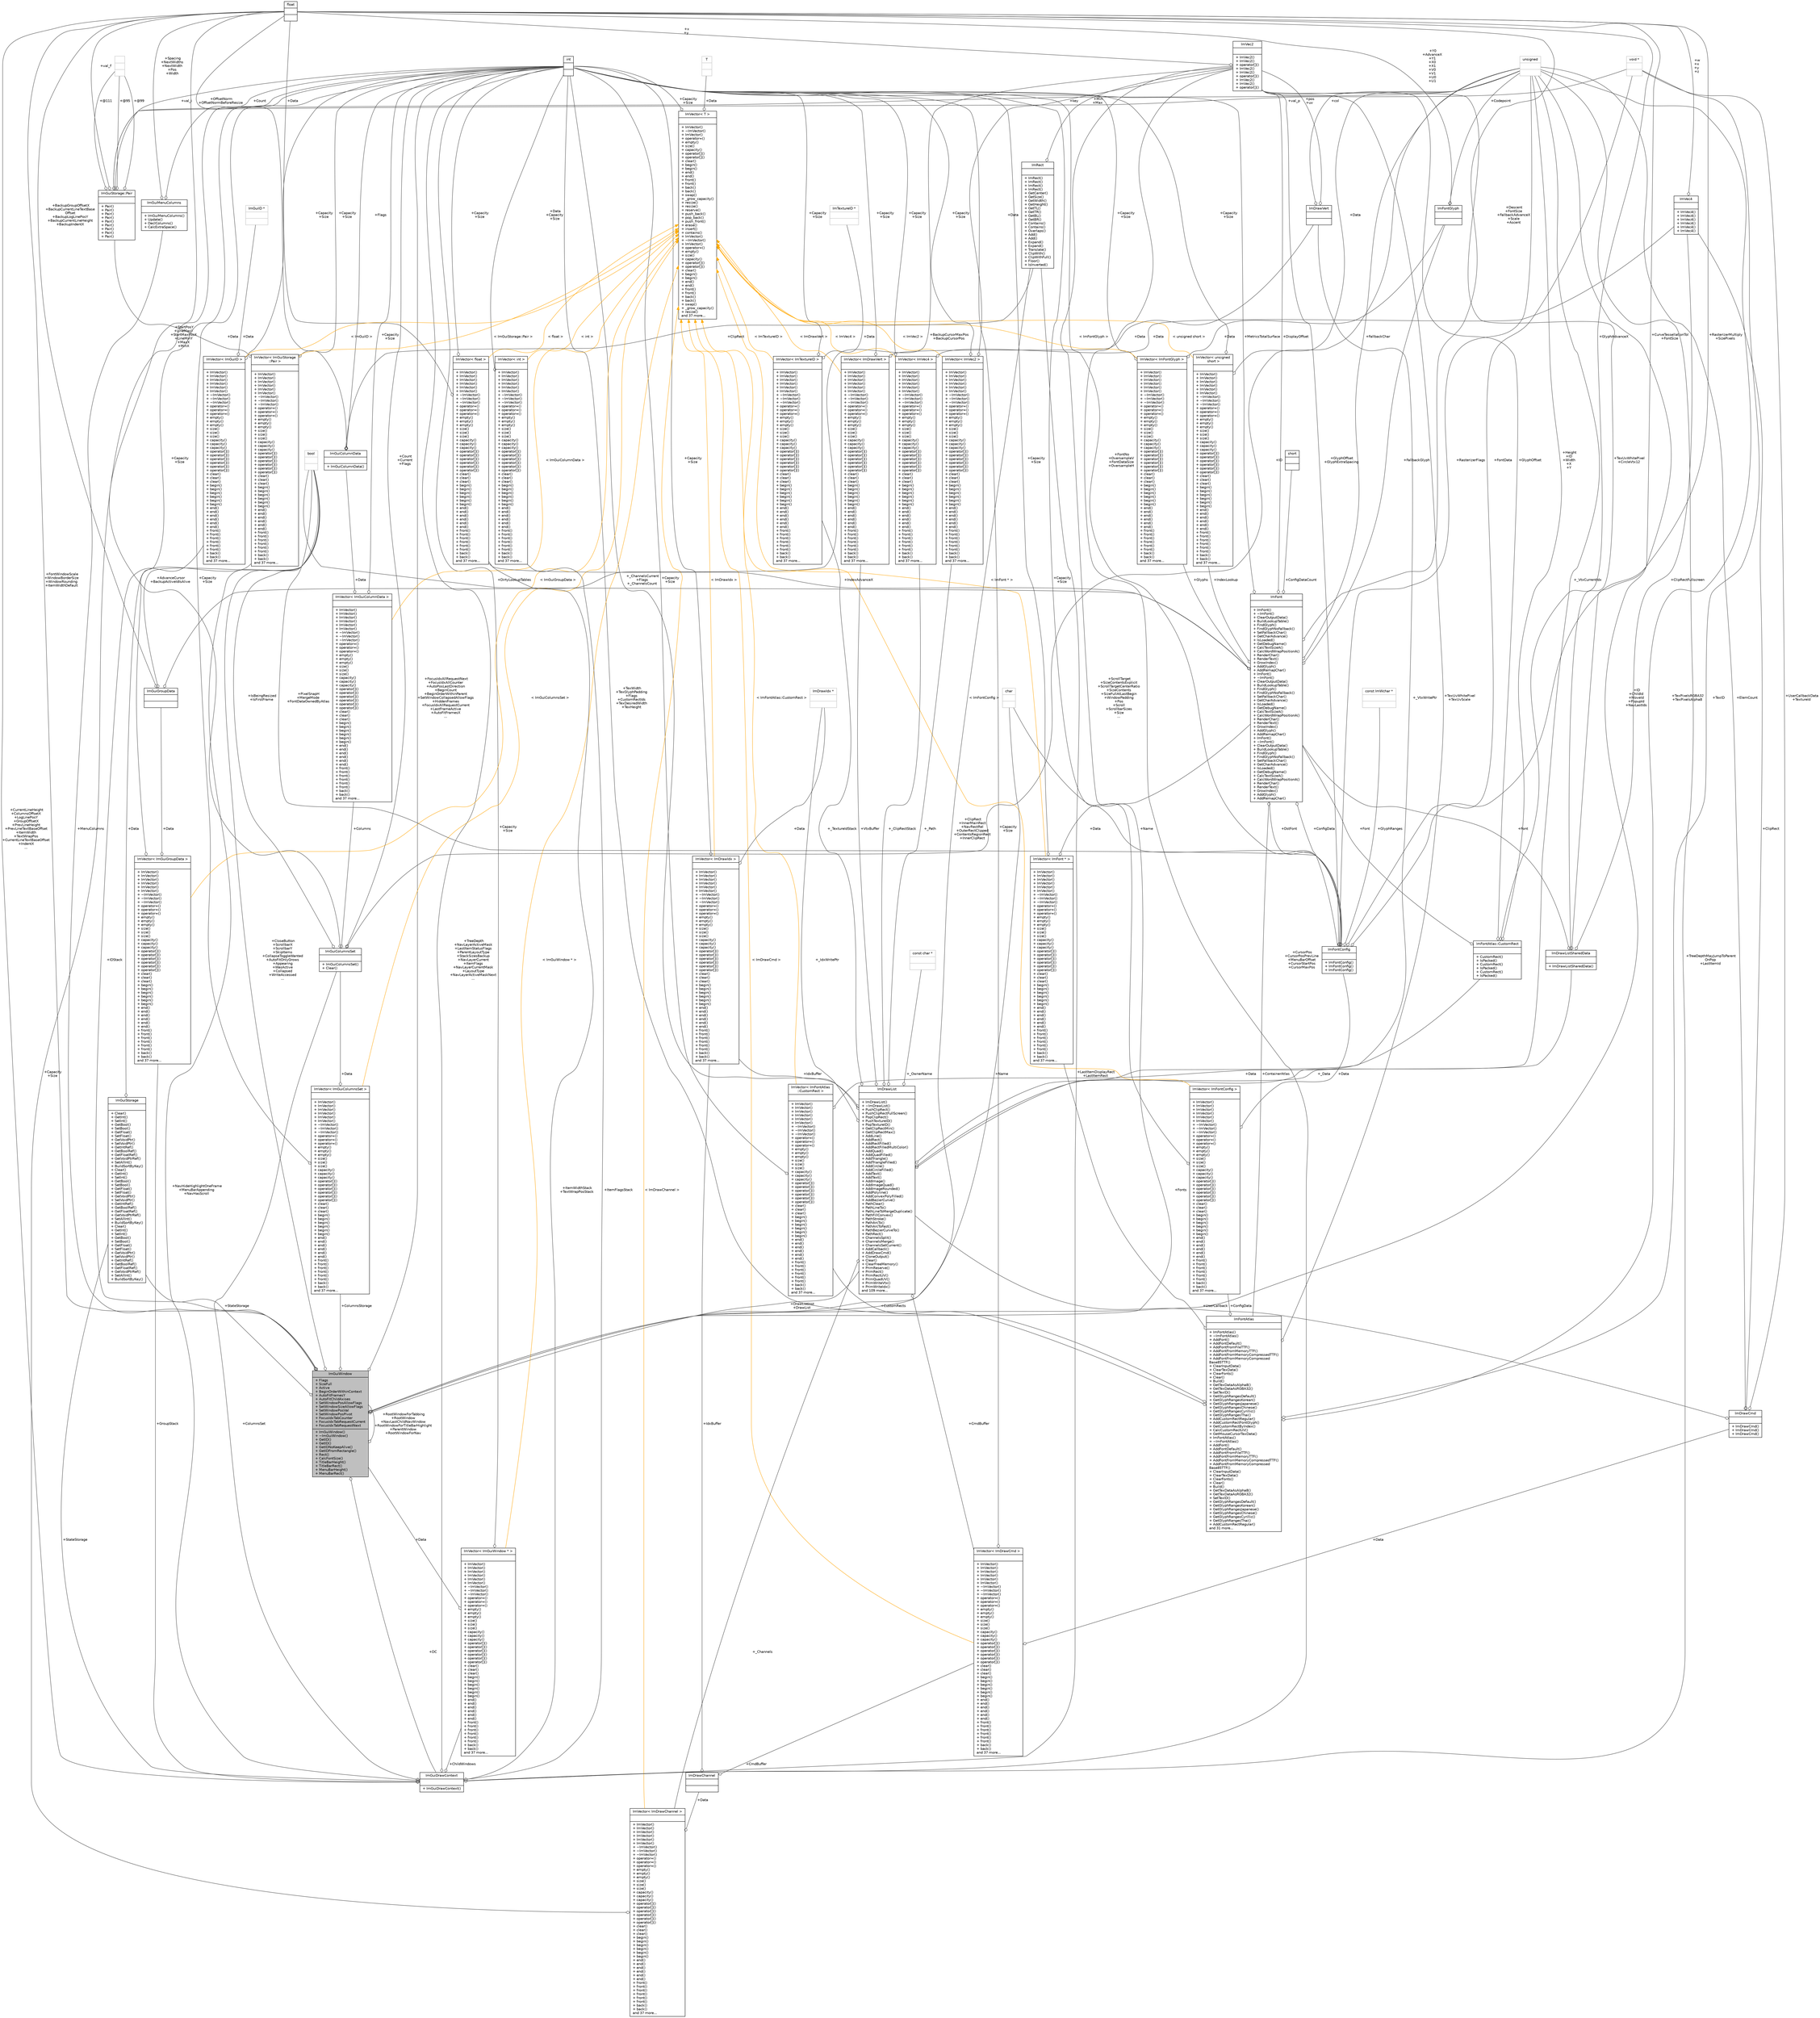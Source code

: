 digraph "ImGuiWindow"
{
 // INTERACTIVE_SVG=YES
  bgcolor="transparent";
  edge [fontname="Helvetica",fontsize="10",labelfontname="Helvetica",labelfontsize="10"];
  node [fontname="Helvetica",fontsize="10",shape=record];
  Node1 [label="{ImGuiWindow\n|+ Flags\l+ SizeFull\l+ Active\l+ BeginOrderWithinContext\l+ AutoFitFramesY\l+ AutoFitChildAxises\l+ SetWindowPosAllowFlags\l+ SetWindowSizeAllowFlags\l+ SetWindowPosVal\l+ SetWindowPosPivot\l+ FocusIdxTabCounter\l+ FocusIdxTabRequestCurrent\l+ FocusIdxTabRequestNext\l|+ ImGuiWindow()\l+ ~ImGuiWindow()\l+ GetID()\l+ GetID()\l+ GetIDNoKeepAlive()\l+ GetIDFromRectangle()\l+ Rect()\l+ CalcFontSize()\l+ TitleBarHeight()\l+ TitleBarRect()\l+ MenuBarHeight()\l+ MenuBarRect()\l}",height=0.2,width=0.4,color="black", fillcolor="grey75", style="filled" fontcolor="black"];
  Node2 -> Node1 [color="grey25",fontsize="10",style="solid",label=" +StateStorage" ,arrowhead="odiamond",fontname="Helvetica"];
  Node2 [label="{ImGuiStorage\n||+ Clear()\l+ GetInt()\l+ SetInt()\l+ GetBool()\l+ SetBool()\l+ GetFloat()\l+ SetFloat()\l+ GetVoidPtr()\l+ SetVoidPtr()\l+ GetIntRef()\l+ GetBoolRef()\l+ GetFloatRef()\l+ GetVoidPtrRef()\l+ SetAllInt()\l+ BuildSortByKey()\l+ Clear()\l+ GetInt()\l+ SetInt()\l+ GetBool()\l+ SetBool()\l+ GetFloat()\l+ SetFloat()\l+ GetVoidPtr()\l+ SetVoidPtr()\l+ GetIntRef()\l+ GetBoolRef()\l+ GetFloatRef()\l+ GetVoidPtrRef()\l+ SetAllInt()\l+ BuildSortByKey()\l+ Clear()\l+ GetInt()\l+ SetInt()\l+ GetBool()\l+ SetBool()\l+ GetFloat()\l+ SetFloat()\l+ GetVoidPtr()\l+ SetVoidPtr()\l+ GetIntRef()\l+ GetBoolRef()\l+ GetFloatRef()\l+ GetVoidPtrRef()\l+ SetAllInt()\l+ BuildSortByKey()\l}",height=0.2,width=0.4,color="black",URL="$d5/d44/structImGuiStorage.html"];
  Node3 -> Node2 [color="grey25",fontsize="10",style="solid",label=" +Data" ,arrowhead="odiamond",fontname="Helvetica"];
  Node3 [label="{ImVector\< ImGuiStorage\l::Pair \>\n||+ ImVector()\l+ ImVector()\l+ ImVector()\l+ ImVector()\l+ ImVector()\l+ ImVector()\l+ ~ImVector()\l+ ~ImVector()\l+ ~ImVector()\l+ operator=()\l+ operator=()\l+ operator=()\l+ empty()\l+ empty()\l+ empty()\l+ size()\l+ size()\l+ size()\l+ capacity()\l+ capacity()\l+ capacity()\l+ operator[]()\l+ operator[]()\l+ operator[]()\l+ operator[]()\l+ operator[]()\l+ operator[]()\l+ clear()\l+ clear()\l+ clear()\l+ begin()\l+ begin()\l+ begin()\l+ begin()\l+ begin()\l+ begin()\l+ end()\l+ end()\l+ end()\l+ end()\l+ end()\l+ end()\l+ front()\l+ front()\l+ front()\l+ front()\l+ front()\l+ front()\l+ back()\l+ back()\land 37 more...\l}",height=0.2,width=0.4,color="black",URL="$d3/d32/classImVector.html"];
  Node4 -> Node3 [color="grey25",fontsize="10",style="solid",label=" +Data" ,arrowhead="odiamond",fontname="Helvetica"];
  Node4 [label="{ImGuiStorage::Pair\n||+ Pair()\l+ Pair()\l+ Pair()\l+ Pair()\l+ Pair()\l+ Pair()\l+ Pair()\l+ Pair()\l+ Pair()\l}",height=0.2,width=0.4,color="black",URL="$d3/d51/structImGuiStorage_1_1Pair.html"];
  Node5 -> Node4 [color="grey25",fontsize="10",style="solid",label=" +@99" ,arrowhead="odiamond",fontname="Helvetica"];
  Node5 [label="{\n||}",height=0.2,width=0.4,color="grey75"];
  Node6 -> Node4 [color="grey25",fontsize="10",style="solid",label=" +val_f" ,arrowhead="odiamond",fontname="Helvetica"];
  Node6 [label="{float\n||}",height=0.2,width=0.4,color="black",URL="$d4/dc3/classfloat.html"];
  Node5 -> Node4 [color="grey25",fontsize="10",style="solid",label=" +@111" ,arrowhead="odiamond",fontname="Helvetica"];
  Node7 -> Node4 [color="grey25",fontsize="10",style="solid",label=" +val_i" ,arrowhead="odiamond",fontname="Helvetica"];
  Node7 [label="{int\n||}",height=0.2,width=0.4,color="black",URL="$d1/da0/classint.html"];
  Node8 -> Node4 [color="grey25",fontsize="10",style="solid",label=" +key" ,arrowhead="odiamond",fontname="Helvetica"];
  Node8 [label="{unsigned\n||}",height=0.2,width=0.4,color="grey75"];
  Node9 -> Node4 [color="grey25",fontsize="10",style="solid",label=" +val_p" ,arrowhead="odiamond",fontname="Helvetica"];
  Node9 [label="{void *\n||}",height=0.2,width=0.4,color="grey75"];
  Node5 -> Node4 [color="grey25",fontsize="10",style="solid",label=" +@95" ,arrowhead="odiamond",fontname="Helvetica"];
  Node7 -> Node3 [color="grey25",fontsize="10",style="solid",label=" +Capacity\n+Size" ,arrowhead="odiamond",fontname="Helvetica"];
  Node10 -> Node3 [dir="back",color="orange",fontsize="10",style="solid",label=" \< ImGuiStorage::Pair \>" ,fontname="Helvetica"];
  Node10 [label="{ImVector\< T \>\n||+ ImVector()\l+ ~ImVector()\l+ ImVector()\l+ operator=()\l+ empty()\l+ size()\l+ capacity()\l+ operator[]()\l+ operator[]()\l+ clear()\l+ begin()\l+ begin()\l+ end()\l+ end()\l+ front()\l+ front()\l+ back()\l+ back()\l+ swap()\l+ _grow_capacity()\l+ resize()\l+ resize()\l+ reserve()\l+ push_back()\l+ pop_back()\l+ push_front()\l+ erase()\l+ insert()\l+ contains()\l+ ImVector()\l+ ~ImVector()\l+ ImVector()\l+ operator=()\l+ empty()\l+ size()\l+ capacity()\l+ operator[]()\l+ operator[]()\l+ clear()\l+ begin()\l+ begin()\l+ end()\l+ end()\l+ front()\l+ front()\l+ back()\l+ back()\l+ swap()\l+ _grow_capacity()\l+ resize()\land 37 more...\l}",height=0.2,width=0.4,color="black",URL="$d3/d32/classImVector.html"];
  Node7 -> Node10 [color="grey25",fontsize="10",style="solid",label=" +Capacity\n+Size" ,arrowhead="odiamond",fontname="Helvetica"];
  Node11 -> Node10 [color="grey25",fontsize="10",style="solid",label=" +Data" ,arrowhead="odiamond",fontname="Helvetica"];
  Node11 [label="{T\n||}",height=0.2,width=0.4,color="grey75"];
  Node12 -> Node1 [color="grey25",fontsize="10",style="solid",label=" +DC" ,arrowhead="odiamond",fontname="Helvetica"];
  Node12 [label="{ImGuiDrawContext\n||+ ImGuiDrawContext()\l}",height=0.2,width=0.4,color="black",URL="$d1/d5f/structImGuiDrawContext.html"];
  Node13 -> Node12 [color="grey25",fontsize="10",style="solid",label=" +GroupStack" ,arrowhead="odiamond",fontname="Helvetica"];
  Node13 [label="{ImVector\< ImGuiGroupData \>\n||+ ImVector()\l+ ImVector()\l+ ImVector()\l+ ImVector()\l+ ImVector()\l+ ImVector()\l+ ~ImVector()\l+ ~ImVector()\l+ ~ImVector()\l+ operator=()\l+ operator=()\l+ operator=()\l+ empty()\l+ empty()\l+ empty()\l+ size()\l+ size()\l+ size()\l+ capacity()\l+ capacity()\l+ capacity()\l+ operator[]()\l+ operator[]()\l+ operator[]()\l+ operator[]()\l+ operator[]()\l+ operator[]()\l+ clear()\l+ clear()\l+ clear()\l+ begin()\l+ begin()\l+ begin()\l+ begin()\l+ begin()\l+ begin()\l+ end()\l+ end()\l+ end()\l+ end()\l+ end()\l+ end()\l+ front()\l+ front()\l+ front()\l+ front()\l+ front()\l+ front()\l+ back()\l+ back()\land 37 more...\l}",height=0.2,width=0.4,color="black",URL="$d3/d32/classImVector.html"];
  Node7 -> Node13 [color="grey25",fontsize="10",style="solid",label=" +Capacity\n+Size" ,arrowhead="odiamond",fontname="Helvetica"];
  Node14 -> Node13 [color="grey25",fontsize="10",style="solid",label=" +Data" ,arrowhead="odiamond",fontname="Helvetica"];
  Node14 [label="{ImGuiGroupData\n||}",height=0.2,width=0.4,color="black",URL="$d0/dea/structImGuiGroupData.html"];
  Node15 -> Node14 [color="grey25",fontsize="10",style="solid",label=" +BackupCursorMaxPos\n+BackupCursorPos" ,arrowhead="odiamond",fontname="Helvetica"];
  Node15 [label="{ImVec2\n||+ ImVec2()\l+ ImVec2()\l+ operator[]()\l+ ImVec2()\l+ ImVec2()\l+ operator[]()\l+ ImVec2()\l+ ImVec2()\l+ operator[]()\l}",height=0.2,width=0.4,color="black",URL="$d3/dc2/structImVec2.html"];
  Node6 -> Node15 [color="grey25",fontsize="10",style="solid",label=" +x\n+y" ,arrowhead="odiamond",fontname="Helvetica"];
  Node6 -> Node14 [color="grey25",fontsize="10",style="solid",label=" +BackupGroupOffsetX\n+BackupCurrentLineTextBase\lOffset\n+BackupLogLinePosY\n+BackupCurrentLineHeight\n+BackupIndentX" ,arrowhead="odiamond",fontname="Helvetica"];
  Node16 -> Node14 [color="grey25",fontsize="10",style="solid",label=" +AdvanceCursor\n+BackupActiveIdIsAlive" ,arrowhead="odiamond",fontname="Helvetica"];
  Node16 [label="{bool\n||}",height=0.2,width=0.4,color="grey75"];
  Node10 -> Node13 [dir="back",color="orange",fontsize="10",style="solid",label=" \< ImGuiGroupData \>" ,fontname="Helvetica"];
  Node2 -> Node12 [color="grey25",fontsize="10",style="solid",label=" +StateStorage" ,arrowhead="odiamond",fontname="Helvetica"];
  Node15 -> Node12 [color="grey25",fontsize="10",style="solid",label=" +CursorPos\n+CursorPosPrevLine\n+MenuBarOffset\n+CursorStartPos\n+CursorMaxPos" ,arrowhead="odiamond",fontname="Helvetica"];
  Node17 -> Node12 [color="grey25",fontsize="10",style="solid",label=" +LastItemDisplayRect\n+LastItemRect" ,arrowhead="odiamond",fontname="Helvetica"];
  Node17 [label="{ImRect\n||+ ImRect()\l+ ImRect()\l+ ImRect()\l+ ImRect()\l+ GetCenter()\l+ GetSize()\l+ GetWidth()\l+ GetHeight()\l+ GetTL()\l+ GetTR()\l+ GetBL()\l+ GetBR()\l+ Contains()\l+ Contains()\l+ Overlaps()\l+ Add()\l+ Add()\l+ Expand()\l+ Expand()\l+ Translate()\l+ ClipWith()\l+ ClipWithFull()\l+ Floor()\l+ IsInverted()\l}",height=0.2,width=0.4,color="black",URL="$de/d50/structImRect.html"];
  Node15 -> Node17 [color="grey25",fontsize="10",style="solid",label=" +Min\n+Max" ,arrowhead="odiamond",fontname="Helvetica"];
  Node18 -> Node12 [color="grey25",fontsize="10",style="solid",label=" +ColumnsSet" ,arrowhead="odiamond",fontname="Helvetica"];
  Node18 [label="{ImGuiColumnsSet\n||+ ImGuiColumnsSet()\l+ Clear()\l}",height=0.2,width=0.4,color="black",URL="$d5/dd5/structImGuiColumnsSet.html"];
  Node19 -> Node18 [color="grey25",fontsize="10",style="solid",label=" +Columns" ,arrowhead="odiamond",fontname="Helvetica"];
  Node19 [label="{ImVector\< ImGuiColumnData \>\n||+ ImVector()\l+ ImVector()\l+ ImVector()\l+ ImVector()\l+ ImVector()\l+ ImVector()\l+ ~ImVector()\l+ ~ImVector()\l+ ~ImVector()\l+ operator=()\l+ operator=()\l+ operator=()\l+ empty()\l+ empty()\l+ empty()\l+ size()\l+ size()\l+ size()\l+ capacity()\l+ capacity()\l+ capacity()\l+ operator[]()\l+ operator[]()\l+ operator[]()\l+ operator[]()\l+ operator[]()\l+ operator[]()\l+ clear()\l+ clear()\l+ clear()\l+ begin()\l+ begin()\l+ begin()\l+ begin()\l+ begin()\l+ begin()\l+ end()\l+ end()\l+ end()\l+ end()\l+ end()\l+ end()\l+ front()\l+ front()\l+ front()\l+ front()\l+ front()\l+ front()\l+ back()\l+ back()\land 37 more...\l}",height=0.2,width=0.4,color="black",URL="$d3/d32/classImVector.html"];
  Node7 -> Node19 [color="grey25",fontsize="10",style="solid",label=" +Capacity\n+Size" ,arrowhead="odiamond",fontname="Helvetica"];
  Node20 -> Node19 [color="grey25",fontsize="10",style="solid",label=" +Data" ,arrowhead="odiamond",fontname="Helvetica"];
  Node20 [label="{ImGuiColumnData\n||+ ImGuiColumnData()\l}",height=0.2,width=0.4,color="black",URL="$d9/d41/structImGuiColumnData.html"];
  Node17 -> Node20 [color="grey25",fontsize="10",style="solid",label=" +ClipRect" ,arrowhead="odiamond",fontname="Helvetica"];
  Node6 -> Node20 [color="grey25",fontsize="10",style="solid",label=" +OffsetNorm\n+OffsetNormBeforeResize" ,arrowhead="odiamond",fontname="Helvetica"];
  Node7 -> Node20 [color="grey25",fontsize="10",style="solid",label=" +Flags" ,arrowhead="odiamond",fontname="Helvetica"];
  Node10 -> Node19 [dir="back",color="orange",fontsize="10",style="solid",label=" \< ImGuiColumnData \>" ,fontname="Helvetica"];
  Node6 -> Node18 [color="grey25",fontsize="10",style="solid",label=" +StartPosY\n+LineMaxY\n+StartMaxPosX\n+LineMinY\n+MaxX\n+MinX" ,arrowhead="odiamond",fontname="Helvetica"];
  Node7 -> Node18 [color="grey25",fontsize="10",style="solid",label=" +Count\n+Current\n+Flags" ,arrowhead="odiamond",fontname="Helvetica"];
  Node16 -> Node18 [color="grey25",fontsize="10",style="solid",label=" +IsBeingResized\n+IsFirstFrame" ,arrowhead="odiamond",fontname="Helvetica"];
  Node8 -> Node18 [color="grey25",fontsize="10",style="solid",label=" +ID" ,arrowhead="odiamond",fontname="Helvetica"];
  Node6 -> Node12 [color="grey25",fontsize="10",style="solid",label=" +CurrentLineHeight\n+ColumnsOffsetX\n+LogLinePosY\n+GroupOffsetX\n+PrevLineHeight\n+PrevLineTextBaseOffset\n+ItemWidth\n+TextWrapPos\n+CurrentLineTextBaseOffset\n+IndentX\n..." ,arrowhead="odiamond",fontname="Helvetica"];
  Node7 -> Node12 [color="grey25",fontsize="10",style="solid",label=" +TreeDepth\n+NavLayerActiveMask\n+LastItemStatusFlags\n+ParentLayoutType\n+StackSizesBackup\n+NavLayerCurrent\n+ItemFlags\n+NavLayerCurrentMask\n+LayoutType\n+NavLayerActiveMaskNext\n..." ,arrowhead="odiamond",fontname="Helvetica"];
  Node16 -> Node12 [color="grey25",fontsize="10",style="solid",label=" +NavHideHighlightOneFrame\n+MenuBarAppending\n+NavHasScroll" ,arrowhead="odiamond",fontname="Helvetica"];
  Node21 -> Node12 [color="grey25",fontsize="10",style="solid",label=" +ChildWindows" ,arrowhead="odiamond",fontname="Helvetica"];
  Node21 [label="{ImVector\< ImGuiWindow * \>\n||+ ImVector()\l+ ImVector()\l+ ImVector()\l+ ImVector()\l+ ImVector()\l+ ImVector()\l+ ~ImVector()\l+ ~ImVector()\l+ ~ImVector()\l+ operator=()\l+ operator=()\l+ operator=()\l+ empty()\l+ empty()\l+ empty()\l+ size()\l+ size()\l+ size()\l+ capacity()\l+ capacity()\l+ capacity()\l+ operator[]()\l+ operator[]()\l+ operator[]()\l+ operator[]()\l+ operator[]()\l+ operator[]()\l+ clear()\l+ clear()\l+ clear()\l+ begin()\l+ begin()\l+ begin()\l+ begin()\l+ begin()\l+ begin()\l+ end()\l+ end()\l+ end()\l+ end()\l+ end()\l+ end()\l+ front()\l+ front()\l+ front()\l+ front()\l+ front()\l+ front()\l+ back()\l+ back()\land 37 more...\l}",height=0.2,width=0.4,color="black",URL="$d3/d32/classImVector.html"];
  Node7 -> Node21 [color="grey25",fontsize="10",style="solid",label=" +Capacity\n+Size" ,arrowhead="odiamond",fontname="Helvetica"];
  Node1 -> Node21 [color="grey25",fontsize="10",style="solid",label=" +Data" ,arrowhead="odiamond",fontname="Helvetica"];
  Node10 -> Node21 [dir="back",color="orange",fontsize="10",style="solid",label=" \< ImGuiWindow * \>" ,fontname="Helvetica"];
  Node22 -> Node12 [color="grey25",fontsize="10",style="solid",label=" +ItemWidthStack\n+TextWrapPosStack" ,arrowhead="odiamond",fontname="Helvetica"];
  Node22 [label="{ImVector\< float \>\n||+ ImVector()\l+ ImVector()\l+ ImVector()\l+ ImVector()\l+ ImVector()\l+ ImVector()\l+ ~ImVector()\l+ ~ImVector()\l+ ~ImVector()\l+ operator=()\l+ operator=()\l+ operator=()\l+ empty()\l+ empty()\l+ empty()\l+ size()\l+ size()\l+ size()\l+ capacity()\l+ capacity()\l+ capacity()\l+ operator[]()\l+ operator[]()\l+ operator[]()\l+ operator[]()\l+ operator[]()\l+ operator[]()\l+ clear()\l+ clear()\l+ clear()\l+ begin()\l+ begin()\l+ begin()\l+ begin()\l+ begin()\l+ begin()\l+ end()\l+ end()\l+ end()\l+ end()\l+ end()\l+ end()\l+ front()\l+ front()\l+ front()\l+ front()\l+ front()\l+ front()\l+ back()\l+ back()\land 37 more...\l}",height=0.2,width=0.4,color="black",URL="$d3/d32/classImVector.html"];
  Node6 -> Node22 [color="grey25",fontsize="10",style="solid",label=" +Data" ,arrowhead="odiamond",fontname="Helvetica"];
  Node7 -> Node22 [color="grey25",fontsize="10",style="solid",label=" +Capacity\n+Size" ,arrowhead="odiamond",fontname="Helvetica"];
  Node10 -> Node22 [dir="back",color="orange",fontsize="10",style="solid",label=" \< float \>" ,fontname="Helvetica"];
  Node8 -> Node12 [color="grey25",fontsize="10",style="solid",label=" +TreeDepthMayJumpToParent\lOnPop\n+LastItemId" ,arrowhead="odiamond",fontname="Helvetica"];
  Node23 -> Node12 [color="grey25",fontsize="10",style="solid",label=" +ItemFlagsStack" ,arrowhead="odiamond",fontname="Helvetica"];
  Node23 [label="{ImVector\< int \>\n||+ ImVector()\l+ ImVector()\l+ ImVector()\l+ ImVector()\l+ ImVector()\l+ ImVector()\l+ ~ImVector()\l+ ~ImVector()\l+ ~ImVector()\l+ operator=()\l+ operator=()\l+ operator=()\l+ empty()\l+ empty()\l+ empty()\l+ size()\l+ size()\l+ size()\l+ capacity()\l+ capacity()\l+ capacity()\l+ operator[]()\l+ operator[]()\l+ operator[]()\l+ operator[]()\l+ operator[]()\l+ operator[]()\l+ clear()\l+ clear()\l+ clear()\l+ begin()\l+ begin()\l+ begin()\l+ begin()\l+ begin()\l+ begin()\l+ end()\l+ end()\l+ end()\l+ end()\l+ end()\l+ end()\l+ front()\l+ front()\l+ front()\l+ front()\l+ front()\l+ front()\l+ back()\l+ back()\land 37 more...\l}",height=0.2,width=0.4,color="black",URL="$d3/d32/classImVector.html"];
  Node7 -> Node23 [color="grey25",fontsize="10",style="solid",label=" +Data\n+Capacity\n+Size" ,arrowhead="odiamond",fontname="Helvetica"];
  Node10 -> Node23 [dir="back",color="orange",fontsize="10",style="solid",label=" \< int \>" ,fontname="Helvetica"];
  Node15 -> Node1 [color="grey25",fontsize="10",style="solid",label=" +ScrollTarget\n+SizeContentsExplicit\n+ScrollTargetCenterRatio\n+SizeContents\n+SizeFullAtLastBegin\n+WindowPadding\n+Pos\n+Scroll\n+ScrollbarSizes\n+Size\n..." ,arrowhead="odiamond",fontname="Helvetica"];
  Node24 -> Node1 [color="grey25",fontsize="10",style="solid",label=" +ColumnsStorage" ,arrowhead="odiamond",fontname="Helvetica"];
  Node24 [label="{ImVector\< ImGuiColumnsSet \>\n||+ ImVector()\l+ ImVector()\l+ ImVector()\l+ ImVector()\l+ ImVector()\l+ ImVector()\l+ ~ImVector()\l+ ~ImVector()\l+ ~ImVector()\l+ operator=()\l+ operator=()\l+ operator=()\l+ empty()\l+ empty()\l+ empty()\l+ size()\l+ size()\l+ size()\l+ capacity()\l+ capacity()\l+ capacity()\l+ operator[]()\l+ operator[]()\l+ operator[]()\l+ operator[]()\l+ operator[]()\l+ operator[]()\l+ clear()\l+ clear()\l+ clear()\l+ begin()\l+ begin()\l+ begin()\l+ begin()\l+ begin()\l+ begin()\l+ end()\l+ end()\l+ end()\l+ end()\l+ end()\l+ end()\l+ front()\l+ front()\l+ front()\l+ front()\l+ front()\l+ front()\l+ back()\l+ back()\land 37 more...\l}",height=0.2,width=0.4,color="black",URL="$d3/d32/classImVector.html"];
  Node18 -> Node24 [color="grey25",fontsize="10",style="solid",label=" +Data" ,arrowhead="odiamond",fontname="Helvetica"];
  Node7 -> Node24 [color="grey25",fontsize="10",style="solid",label=" +Capacity\n+Size" ,arrowhead="odiamond",fontname="Helvetica"];
  Node10 -> Node24 [dir="back",color="orange",fontsize="10",style="solid",label=" \< ImGuiColumnsSet \>" ,fontname="Helvetica"];
  Node17 -> Node1 [color="grey25",fontsize="10",style="solid",label=" +ClipRect\n+InnerMainRect\n+NavRectRel\n+OuterRectClipped\n+ContentsRegionRect\n+InnerClipRect" ,arrowhead="odiamond",fontname="Helvetica"];
  Node6 -> Node1 [color="grey25",fontsize="10",style="solid",label=" +FontWindowScale\n+WindowBorderSize\n+WindowRounding\n+ItemWidthDefault" ,arrowhead="odiamond",fontname="Helvetica"];
  Node25 -> Node1 [color="grey25",fontsize="10",style="solid",label=" +Name" ,arrowhead="odiamond",fontname="Helvetica"];
  Node25 [label="{char\n||}",height=0.2,width=0.4,color="grey75"];
  Node26 -> Node1 [color="grey25",fontsize="10",style="solid",label=" +IDStack" ,arrowhead="odiamond",fontname="Helvetica"];
  Node26 [label="{ImVector\< ImGuiID \>\n||+ ImVector()\l+ ImVector()\l+ ImVector()\l+ ImVector()\l+ ImVector()\l+ ImVector()\l+ ~ImVector()\l+ ~ImVector()\l+ ~ImVector()\l+ operator=()\l+ operator=()\l+ operator=()\l+ empty()\l+ empty()\l+ empty()\l+ size()\l+ size()\l+ size()\l+ capacity()\l+ capacity()\l+ capacity()\l+ operator[]()\l+ operator[]()\l+ operator[]()\l+ operator[]()\l+ operator[]()\l+ operator[]()\l+ clear()\l+ clear()\l+ clear()\l+ begin()\l+ begin()\l+ begin()\l+ begin()\l+ begin()\l+ begin()\l+ end()\l+ end()\l+ end()\l+ end()\l+ end()\l+ end()\l+ front()\l+ front()\l+ front()\l+ front()\l+ front()\l+ front()\l+ back()\l+ back()\land 37 more...\l}",height=0.2,width=0.4,color="black",URL="$d3/d32/classImVector.html"];
  Node27 -> Node26 [color="grey25",fontsize="10",style="solid",label=" +Data" ,arrowhead="odiamond",fontname="Helvetica"];
  Node27 [label="{ImGuiID *\n||}",height=0.2,width=0.4,color="grey75"];
  Node7 -> Node26 [color="grey25",fontsize="10",style="solid",label=" +Capacity\n+Size" ,arrowhead="odiamond",fontname="Helvetica"];
  Node10 -> Node26 [dir="back",color="orange",fontsize="10",style="solid",label=" \< ImGuiID \>" ,fontname="Helvetica"];
  Node7 -> Node1 [color="grey25",fontsize="10",style="solid",label=" +FocusIdxAllRequestNext\n+FocusIdxAllCounter\n+AutoPosLastDirection\n+BeginCount\n+BeginOrderWithinParent\n+SetWindowCollapsedAllowFlags\n+HiddenFrames\n+FocusIdxAllRequestCurrent\n+LastFrameActive\n+AutoFitFramesX\n..." ,arrowhead="odiamond",fontname="Helvetica"];
  Node16 -> Node1 [color="grey25",fontsize="10",style="solid",label=" +CloseButton\n+ScrollbarX\n+ScrollbarY\n+SkipItems\n+CollapseToggleWanted\n+AutoFitOnlyGrows\n+Appearing\n+WasActive\n+Collapsed\n+WriteAccessed\n..." ,arrowhead="odiamond",fontname="Helvetica"];
  Node28 -> Node1 [color="grey25",fontsize="10",style="solid",label=" +MenuColumns" ,arrowhead="odiamond",fontname="Helvetica"];
  Node28 [label="{ImGuiMenuColumns\n||+ ImGuiMenuColumns()\l+ Update()\l+ DeclColumns()\l+ CalcExtraSpace()\l}",height=0.2,width=0.4,color="black",URL="$d4/d27/structImGuiMenuColumns.html"];
  Node6 -> Node28 [color="grey25",fontsize="10",style="solid",label=" +Spacing\n+NextWidths\n+NextWidth\n+Pos\n+Width" ,arrowhead="odiamond",fontname="Helvetica"];
  Node7 -> Node28 [color="grey25",fontsize="10",style="solid",label=" +Count" ,arrowhead="odiamond",fontname="Helvetica"];
  Node8 -> Node1 [color="grey25",fontsize="10",style="solid",label=" +ID\n+ChildId\n+MoveId\n+PopupId\n+NavLastIds" ,arrowhead="odiamond",fontname="Helvetica"];
  Node1 -> Node1 [color="grey25",fontsize="10",style="solid",label=" +RootWindowForTabbing\n+RootWindow\n+NavLastChildNavWindow\n+RootWindowForTitleBarHighlight\n+ParentWindow\n+RootWindowForNav" ,arrowhead="odiamond",fontname="Helvetica"];
  Node29 -> Node1 [color="grey25",fontsize="10",style="solid",label=" +DrawListInst\n+DrawList" ,arrowhead="odiamond",fontname="Helvetica"];
  Node29 [label="{ImDrawList\n||+ ImDrawList()\l+ ~ImDrawList()\l+ PushClipRect()\l+ PushClipRectFullScreen()\l+ PopClipRect()\l+ PushTextureID()\l+ PopTextureID()\l+ GetClipRectMin()\l+ GetClipRectMax()\l+ AddLine()\l+ AddRect()\l+ AddRectFilled()\l+ AddRectFilledMultiColor()\l+ AddQuad()\l+ AddQuadFilled()\l+ AddTriangle()\l+ AddTriangleFilled()\l+ AddCircle()\l+ AddCircleFilled()\l+ AddText()\l+ AddText()\l+ AddImage()\l+ AddImageQuad()\l+ AddImageRounded()\l+ AddPolyline()\l+ AddConvexPolyFilled()\l+ AddBezierCurve()\l+ PathClear()\l+ PathLineTo()\l+ PathLineToMergeDuplicate()\l+ PathFillConvex()\l+ PathStroke()\l+ PathArcTo()\l+ PathArcToFast()\l+ PathBezierCurveTo()\l+ PathRect()\l+ ChannelsSplit()\l+ ChannelsMerge()\l+ ChannelsSetCurrent()\l+ AddCallback()\l+ AddDrawCmd()\l+ CloneOutput()\l+ Clear()\l+ ClearFreeMemory()\l+ PrimReserve()\l+ PrimRect()\l+ PrimRectUV()\l+ PrimQuadUV()\l+ PrimWriteVtx()\l+ PrimWriteIdx()\land 109 more...\l}",height=0.2,width=0.4,color="black",URL="$d2/d31/structImDrawList.html"];
  Node30 -> Node29 [color="grey25",fontsize="10",style="solid",label=" +_ClipRectStack" ,arrowhead="odiamond",fontname="Helvetica"];
  Node30 [label="{ImVector\< ImVec4 \>\n||+ ImVector()\l+ ImVector()\l+ ImVector()\l+ ImVector()\l+ ImVector()\l+ ImVector()\l+ ~ImVector()\l+ ~ImVector()\l+ ~ImVector()\l+ operator=()\l+ operator=()\l+ operator=()\l+ empty()\l+ empty()\l+ empty()\l+ size()\l+ size()\l+ size()\l+ capacity()\l+ capacity()\l+ capacity()\l+ operator[]()\l+ operator[]()\l+ operator[]()\l+ operator[]()\l+ operator[]()\l+ operator[]()\l+ clear()\l+ clear()\l+ clear()\l+ begin()\l+ begin()\l+ begin()\l+ begin()\l+ begin()\l+ begin()\l+ end()\l+ end()\l+ end()\l+ end()\l+ end()\l+ end()\l+ front()\l+ front()\l+ front()\l+ front()\l+ front()\l+ front()\l+ back()\l+ back()\land 37 more...\l}",height=0.2,width=0.4,color="black",URL="$d3/d32/classImVector.html"];
  Node31 -> Node30 [color="grey25",fontsize="10",style="solid",label=" +Data" ,arrowhead="odiamond",fontname="Helvetica"];
  Node31 [label="{ImVec4\n||+ ImVec4()\l+ ImVec4()\l+ ImVec4()\l+ ImVec4()\l+ ImVec4()\l+ ImVec4()\l}",height=0.2,width=0.4,color="black",URL="$dc/dee/structImVec4.html"];
  Node6 -> Node31 [color="grey25",fontsize="10",style="solid",label=" +w\n+x\n+y\n+z" ,arrowhead="odiamond",fontname="Helvetica"];
  Node7 -> Node30 [color="grey25",fontsize="10",style="solid",label=" +Capacity\n+Size" ,arrowhead="odiamond",fontname="Helvetica"];
  Node10 -> Node30 [dir="back",color="orange",fontsize="10",style="solid",label=" \< ImVec4 \>" ,fontname="Helvetica"];
  Node32 -> Node29 [color="grey25",fontsize="10",style="solid",label=" +_IdxWritePtr" ,arrowhead="odiamond",fontname="Helvetica"];
  Node32 [label="{ImDrawIdx *\n||}",height=0.2,width=0.4,color="grey75"];
  Node33 -> Node29 [color="grey25",fontsize="10",style="solid",label=" +VtxBuffer" ,arrowhead="odiamond",fontname="Helvetica"];
  Node33 [label="{ImVector\< ImDrawVert \>\n||+ ImVector()\l+ ImVector()\l+ ImVector()\l+ ImVector()\l+ ImVector()\l+ ImVector()\l+ ~ImVector()\l+ ~ImVector()\l+ ~ImVector()\l+ operator=()\l+ operator=()\l+ operator=()\l+ empty()\l+ empty()\l+ empty()\l+ size()\l+ size()\l+ size()\l+ capacity()\l+ capacity()\l+ capacity()\l+ operator[]()\l+ operator[]()\l+ operator[]()\l+ operator[]()\l+ operator[]()\l+ operator[]()\l+ clear()\l+ clear()\l+ clear()\l+ begin()\l+ begin()\l+ begin()\l+ begin()\l+ begin()\l+ begin()\l+ end()\l+ end()\l+ end()\l+ end()\l+ end()\l+ end()\l+ front()\l+ front()\l+ front()\l+ front()\l+ front()\l+ front()\l+ back()\l+ back()\land 37 more...\l}",height=0.2,width=0.4,color="black",URL="$d3/d32/classImVector.html"];
  Node7 -> Node33 [color="grey25",fontsize="10",style="solid",label=" +Capacity\n+Size" ,arrowhead="odiamond",fontname="Helvetica"];
  Node34 -> Node33 [color="grey25",fontsize="10",style="solid",label=" +Data" ,arrowhead="odiamond",fontname="Helvetica"];
  Node34 [label="{ImDrawVert\n||}",height=0.2,width=0.4,color="black",URL="$d3/dfa/structImDrawVert.html"];
  Node15 -> Node34 [color="grey25",fontsize="10",style="solid",label=" +pos\n+uv" ,arrowhead="odiamond",fontname="Helvetica"];
  Node8 -> Node34 [color="grey25",fontsize="10",style="solid",label=" +col" ,arrowhead="odiamond",fontname="Helvetica"];
  Node10 -> Node33 [dir="back",color="orange",fontsize="10",style="solid",label=" \< ImDrawVert \>" ,fontname="Helvetica"];
  Node35 -> Node29 [color="grey25",fontsize="10",style="solid",label=" +_Channels" ,arrowhead="odiamond",fontname="Helvetica"];
  Node35 [label="{ImVector\< ImDrawChannel \>\n||+ ImVector()\l+ ImVector()\l+ ImVector()\l+ ImVector()\l+ ImVector()\l+ ImVector()\l+ ~ImVector()\l+ ~ImVector()\l+ ~ImVector()\l+ operator=()\l+ operator=()\l+ operator=()\l+ empty()\l+ empty()\l+ empty()\l+ size()\l+ size()\l+ size()\l+ capacity()\l+ capacity()\l+ capacity()\l+ operator[]()\l+ operator[]()\l+ operator[]()\l+ operator[]()\l+ operator[]()\l+ operator[]()\l+ clear()\l+ clear()\l+ clear()\l+ begin()\l+ begin()\l+ begin()\l+ begin()\l+ begin()\l+ begin()\l+ end()\l+ end()\l+ end()\l+ end()\l+ end()\l+ end()\l+ front()\l+ front()\l+ front()\l+ front()\l+ front()\l+ front()\l+ back()\l+ back()\land 37 more...\l}",height=0.2,width=0.4,color="black",URL="$d3/d32/classImVector.html"];
  Node7 -> Node35 [color="grey25",fontsize="10",style="solid",label=" +Capacity\n+Size" ,arrowhead="odiamond",fontname="Helvetica"];
  Node36 -> Node35 [color="grey25",fontsize="10",style="solid",label=" +Data" ,arrowhead="odiamond",fontname="Helvetica"];
  Node36 [label="{ImDrawChannel\n||}",height=0.2,width=0.4,color="black",URL="$d7/d3a/structImDrawChannel.html"];
  Node37 -> Node36 [color="grey25",fontsize="10",style="solid",label=" +CmdBuffer" ,arrowhead="odiamond",fontname="Helvetica"];
  Node37 [label="{ImVector\< ImDrawCmd \>\n||+ ImVector()\l+ ImVector()\l+ ImVector()\l+ ImVector()\l+ ImVector()\l+ ImVector()\l+ ~ImVector()\l+ ~ImVector()\l+ ~ImVector()\l+ operator=()\l+ operator=()\l+ operator=()\l+ empty()\l+ empty()\l+ empty()\l+ size()\l+ size()\l+ size()\l+ capacity()\l+ capacity()\l+ capacity()\l+ operator[]()\l+ operator[]()\l+ operator[]()\l+ operator[]()\l+ operator[]()\l+ operator[]()\l+ clear()\l+ clear()\l+ clear()\l+ begin()\l+ begin()\l+ begin()\l+ begin()\l+ begin()\l+ begin()\l+ end()\l+ end()\l+ end()\l+ end()\l+ end()\l+ end()\l+ front()\l+ front()\l+ front()\l+ front()\l+ front()\l+ front()\l+ back()\l+ back()\land 37 more...\l}",height=0.2,width=0.4,color="black",URL="$d3/d32/classImVector.html"];
  Node38 -> Node37 [color="grey25",fontsize="10",style="solid",label=" +Data" ,arrowhead="odiamond",fontname="Helvetica"];
  Node38 [label="{ImDrawCmd\n||+ ImDrawCmd()\l+ ImDrawCmd()\l+ ImDrawCmd()\l}",height=0.2,width=0.4,color="black",URL="$d9/de6/structImDrawCmd.html"];
  Node31 -> Node38 [color="grey25",fontsize="10",style="solid",label=" +ClipRect" ,arrowhead="odiamond",fontname="Helvetica"];
  Node8 -> Node38 [color="grey25",fontsize="10",style="solid",label=" +ElemCount" ,arrowhead="odiamond",fontname="Helvetica"];
  Node9 -> Node38 [color="grey25",fontsize="10",style="solid",label=" +UserCallbackData\n+TextureId" ,arrowhead="odiamond",fontname="Helvetica"];
  Node29 -> Node38 [color="grey25",fontsize="10",style="solid",label=" +UserCallback" ,arrowhead="odiamond",fontname="Helvetica"];
  Node7 -> Node37 [color="grey25",fontsize="10",style="solid",label=" +Capacity\n+Size" ,arrowhead="odiamond",fontname="Helvetica"];
  Node10 -> Node37 [dir="back",color="orange",fontsize="10",style="solid",label=" \< ImDrawCmd \>" ,fontname="Helvetica"];
  Node39 -> Node36 [color="grey25",fontsize="10",style="solid",label=" +IdxBuffer" ,arrowhead="odiamond",fontname="Helvetica"];
  Node39 [label="{ImVector\< ImDrawIdx \>\n||+ ImVector()\l+ ImVector()\l+ ImVector()\l+ ImVector()\l+ ImVector()\l+ ImVector()\l+ ~ImVector()\l+ ~ImVector()\l+ ~ImVector()\l+ operator=()\l+ operator=()\l+ operator=()\l+ empty()\l+ empty()\l+ empty()\l+ size()\l+ size()\l+ size()\l+ capacity()\l+ capacity()\l+ capacity()\l+ operator[]()\l+ operator[]()\l+ operator[]()\l+ operator[]()\l+ operator[]()\l+ operator[]()\l+ clear()\l+ clear()\l+ clear()\l+ begin()\l+ begin()\l+ begin()\l+ begin()\l+ begin()\l+ begin()\l+ end()\l+ end()\l+ end()\l+ end()\l+ end()\l+ end()\l+ front()\l+ front()\l+ front()\l+ front()\l+ front()\l+ front()\l+ back()\l+ back()\land 37 more...\l}",height=0.2,width=0.4,color="black",URL="$d3/d32/classImVector.html"];
  Node32 -> Node39 [color="grey25",fontsize="10",style="solid",label=" +Data" ,arrowhead="odiamond",fontname="Helvetica"];
  Node7 -> Node39 [color="grey25",fontsize="10",style="solid",label=" +Capacity\n+Size" ,arrowhead="odiamond",fontname="Helvetica"];
  Node10 -> Node39 [dir="back",color="orange",fontsize="10",style="solid",label=" \< ImDrawIdx \>" ,fontname="Helvetica"];
  Node10 -> Node35 [dir="back",color="orange",fontsize="10",style="solid",label=" \< ImDrawChannel \>" ,fontname="Helvetica"];
  Node40 -> Node29 [color="grey25",fontsize="10",style="solid",label=" +_Path" ,arrowhead="odiamond",fontname="Helvetica"];
  Node40 [label="{ImVector\< ImVec2 \>\n||+ ImVector()\l+ ImVector()\l+ ImVector()\l+ ImVector()\l+ ImVector()\l+ ImVector()\l+ ~ImVector()\l+ ~ImVector()\l+ ~ImVector()\l+ operator=()\l+ operator=()\l+ operator=()\l+ empty()\l+ empty()\l+ empty()\l+ size()\l+ size()\l+ size()\l+ capacity()\l+ capacity()\l+ capacity()\l+ operator[]()\l+ operator[]()\l+ operator[]()\l+ operator[]()\l+ operator[]()\l+ operator[]()\l+ clear()\l+ clear()\l+ clear()\l+ begin()\l+ begin()\l+ begin()\l+ begin()\l+ begin()\l+ begin()\l+ end()\l+ end()\l+ end()\l+ end()\l+ end()\l+ end()\l+ front()\l+ front()\l+ front()\l+ front()\l+ front()\l+ front()\l+ back()\l+ back()\land 37 more...\l}",height=0.2,width=0.4,color="black",URL="$d3/d32/classImVector.html"];
  Node15 -> Node40 [color="grey25",fontsize="10",style="solid",label=" +Data" ,arrowhead="odiamond",fontname="Helvetica"];
  Node7 -> Node40 [color="grey25",fontsize="10",style="solid",label=" +Capacity\n+Size" ,arrowhead="odiamond",fontname="Helvetica"];
  Node10 -> Node40 [dir="back",color="orange",fontsize="10",style="solid",label=" \< ImVec2 \>" ,fontname="Helvetica"];
  Node41 -> Node29 [color="grey25",fontsize="10",style="solid",label=" +_Data" ,arrowhead="odiamond",fontname="Helvetica"];
  Node41 [label="{ImDrawListSharedData\n||+ ImDrawListSharedData()\l}",height=0.2,width=0.4,color="black",URL="$d2/d89/structImDrawListSharedData.html"];
  Node15 -> Node41 [color="grey25",fontsize="10",style="solid",label=" +TexUvWhitePixel\n+CircleVtx12" ,arrowhead="odiamond",fontname="Helvetica"];
  Node31 -> Node41 [color="grey25",fontsize="10",style="solid",label=" +ClipRectFullscreen" ,arrowhead="odiamond",fontname="Helvetica"];
  Node6 -> Node41 [color="grey25",fontsize="10",style="solid",label=" +CurveTessellationTol\n+FontSize" ,arrowhead="odiamond",fontname="Helvetica"];
  Node42 -> Node41 [color="grey25",fontsize="10",style="solid",label=" +Font" ,arrowhead="odiamond",fontname="Helvetica"];
  Node42 [label="{ImFont\n||+ ImFont()\l+ ~ImFont()\l+ ClearOutputData()\l+ BuildLookupTable()\l+ FindGlyph()\l+ FindGlyphNoFallback()\l+ SetFallbackChar()\l+ GetCharAdvance()\l+ IsLoaded()\l+ GetDebugName()\l+ CalcTextSizeA()\l+ CalcWordWrapPositionA()\l+ RenderChar()\l+ RenderText()\l+ GrowIndex()\l+ AddGlyph()\l+ AddRemapChar()\l+ ImFont()\l+ ~ImFont()\l+ ClearOutputData()\l+ BuildLookupTable()\l+ FindGlyph()\l+ FindGlyphNoFallback()\l+ SetFallbackChar()\l+ GetCharAdvance()\l+ IsLoaded()\l+ GetDebugName()\l+ CalcTextSizeA()\l+ CalcWordWrapPositionA()\l+ RenderChar()\l+ RenderText()\l+ GrowIndex()\l+ AddGlyph()\l+ AddRemapChar()\l+ ImFont()\l+ ~ImFont()\l+ ClearOutputData()\l+ BuildLookupTable()\l+ FindGlyph()\l+ FindGlyphNoFallback()\l+ SetFallbackChar()\l+ GetCharAdvance()\l+ IsLoaded()\l+ GetDebugName()\l+ CalcTextSizeA()\l+ CalcWordWrapPositionA()\l+ RenderChar()\l+ RenderText()\l+ GrowIndex()\l+ AddGlyph()\l+ AddRemapChar()\l}",height=0.2,width=0.4,color="black",URL="$dd/d61/structImFont.html"];
  Node43 -> Node42 [color="grey25",fontsize="10",style="solid",label=" +Glyphs" ,arrowhead="odiamond",fontname="Helvetica"];
  Node43 [label="{ImVector\< ImFontGlyph \>\n||+ ImVector()\l+ ImVector()\l+ ImVector()\l+ ImVector()\l+ ImVector()\l+ ImVector()\l+ ~ImVector()\l+ ~ImVector()\l+ ~ImVector()\l+ operator=()\l+ operator=()\l+ operator=()\l+ empty()\l+ empty()\l+ empty()\l+ size()\l+ size()\l+ size()\l+ capacity()\l+ capacity()\l+ capacity()\l+ operator[]()\l+ operator[]()\l+ operator[]()\l+ operator[]()\l+ operator[]()\l+ operator[]()\l+ clear()\l+ clear()\l+ clear()\l+ begin()\l+ begin()\l+ begin()\l+ begin()\l+ begin()\l+ begin()\l+ end()\l+ end()\l+ end()\l+ end()\l+ end()\l+ end()\l+ front()\l+ front()\l+ front()\l+ front()\l+ front()\l+ front()\l+ back()\l+ back()\land 37 more...\l}",height=0.2,width=0.4,color="black",URL="$d3/d32/classImVector.html"];
  Node44 -> Node43 [color="grey25",fontsize="10",style="solid",label=" +Data" ,arrowhead="odiamond",fontname="Helvetica"];
  Node44 [label="{ImFontGlyph\n||}",height=0.2,width=0.4,color="black",URL="$d3/db9/structImFontGlyph.html"];
  Node6 -> Node44 [color="grey25",fontsize="10",style="solid",label=" +Y0\n+AdvanceX\n+Y1\n+X0\n+X1\n+V0\n+V1\n+U0\n+U1" ,arrowhead="odiamond",fontname="Helvetica"];
  Node8 -> Node44 [color="grey25",fontsize="10",style="solid",label=" +Codepoint" ,arrowhead="odiamond",fontname="Helvetica"];
  Node7 -> Node43 [color="grey25",fontsize="10",style="solid",label=" +Capacity\n+Size" ,arrowhead="odiamond",fontname="Helvetica"];
  Node10 -> Node43 [dir="back",color="orange",fontsize="10",style="solid",label=" \< ImFontGlyph \>" ,fontname="Helvetica"];
  Node15 -> Node42 [color="grey25",fontsize="10",style="solid",label=" +DisplayOffset" ,arrowhead="odiamond",fontname="Helvetica"];
  Node45 -> Node42 [color="grey25",fontsize="10",style="solid",label=" +IndexLookup" ,arrowhead="odiamond",fontname="Helvetica"];
  Node45 [label="{ImVector\< unsigned\l short \>\n||+ ImVector()\l+ ImVector()\l+ ImVector()\l+ ImVector()\l+ ImVector()\l+ ImVector()\l+ ~ImVector()\l+ ~ImVector()\l+ ~ImVector()\l+ operator=()\l+ operator=()\l+ operator=()\l+ empty()\l+ empty()\l+ empty()\l+ size()\l+ size()\l+ size()\l+ capacity()\l+ capacity()\l+ capacity()\l+ operator[]()\l+ operator[]()\l+ operator[]()\l+ operator[]()\l+ operator[]()\l+ operator[]()\l+ clear()\l+ clear()\l+ clear()\l+ begin()\l+ begin()\l+ begin()\l+ begin()\l+ begin()\l+ begin()\l+ end()\l+ end()\l+ end()\l+ end()\l+ end()\l+ end()\l+ front()\l+ front()\l+ front()\l+ front()\l+ front()\l+ front()\l+ back()\l+ back()\land 37 more...\l}",height=0.2,width=0.4,color="black",URL="$d3/d32/classImVector.html"];
  Node7 -> Node45 [color="grey25",fontsize="10",style="solid",label=" +Capacity\n+Size" ,arrowhead="odiamond",fontname="Helvetica"];
  Node8 -> Node45 [color="grey25",fontsize="10",style="solid",label=" +Data" ,arrowhead="odiamond",fontname="Helvetica"];
  Node10 -> Node45 [dir="back",color="orange",fontsize="10",style="solid",label=" \< unsigned short \>" ,fontname="Helvetica"];
  Node46 -> Node42 [color="grey25",fontsize="10",style="solid",label=" +ConfigDataCount" ,arrowhead="odiamond",fontname="Helvetica"];
  Node46 [label="{short\n||}",height=0.2,width=0.4,color="black",URL="$dc/d10/classshort.html"];
  Node6 -> Node42 [color="grey25",fontsize="10",style="solid",label=" +Descent\n+FontSize\n+FallbackAdvanceX\n+Scale\n+Ascent" ,arrowhead="odiamond",fontname="Helvetica"];
  Node47 -> Node42 [color="grey25",fontsize="10",style="solid",label=" +ConfigData" ,arrowhead="odiamond",fontname="Helvetica"];
  Node47 [label="{ImFontConfig\n||+ ImFontConfig()\l+ ImFontConfig()\l+ ImFontConfig()\l}",height=0.2,width=0.4,color="black",URL="$df/d67/structImFontConfig.html"];
  Node15 -> Node47 [color="grey25",fontsize="10",style="solid",label=" +GlyphOffset\n+GlyphExtraSpacing" ,arrowhead="odiamond",fontname="Helvetica"];
  Node25 -> Node47 [color="grey25",fontsize="10",style="solid",label=" +Name" ,arrowhead="odiamond",fontname="Helvetica"];
  Node6 -> Node47 [color="grey25",fontsize="10",style="solid",label=" +RasterizerMultiply\n+SizePixels" ,arrowhead="odiamond",fontname="Helvetica"];
  Node48 -> Node47 [color="grey25",fontsize="10",style="solid",label=" +GlyphRanges" ,arrowhead="odiamond",fontname="Helvetica"];
  Node48 [label="{const ImWchar *\n||}",height=0.2,width=0.4,color="grey75"];
  Node7 -> Node47 [color="grey25",fontsize="10",style="solid",label=" +FontNo\n+OversampleV\n+FontDataSize\n+OversampleH" ,arrowhead="odiamond",fontname="Helvetica"];
  Node16 -> Node47 [color="grey25",fontsize="10",style="solid",label=" +PixelSnapH\n+MergeMode\n+FontDataOwnedByAtlas" ,arrowhead="odiamond",fontname="Helvetica"];
  Node8 -> Node47 [color="grey25",fontsize="10",style="solid",label=" +RasterizerFlags" ,arrowhead="odiamond",fontname="Helvetica"];
  Node42 -> Node47 [color="grey25",fontsize="10",style="solid",label=" +DstFont" ,arrowhead="odiamond",fontname="Helvetica"];
  Node9 -> Node47 [color="grey25",fontsize="10",style="solid",label=" +FontData" ,arrowhead="odiamond",fontname="Helvetica"];
  Node44 -> Node42 [color="grey25",fontsize="10",style="solid",label=" +FallbackGlyph" ,arrowhead="odiamond",fontname="Helvetica"];
  Node7 -> Node42 [color="grey25",fontsize="10",style="solid",label=" +MetricsTotalSurface" ,arrowhead="odiamond",fontname="Helvetica"];
  Node49 -> Node42 [color="grey25",fontsize="10",style="solid",label=" +ContainerAtlas" ,arrowhead="odiamond",fontname="Helvetica"];
  Node49 [label="{ImFontAtlas\n||+ ImFontAtlas()\l+ ~ImFontAtlas()\l+ AddFont()\l+ AddFontDefault()\l+ AddFontFromFileTTF()\l+ AddFontFromMemoryTTF()\l+ AddFontFromMemoryCompressedTTF()\l+ AddFontFromMemoryCompressed\lBase85TTF()\l+ ClearInputData()\l+ ClearTexData()\l+ ClearFonts()\l+ Clear()\l+ Build()\l+ GetTexDataAsAlpha8()\l+ GetTexDataAsRGBA32()\l+ SetTexID()\l+ GetGlyphRangesDefault()\l+ GetGlyphRangesKorean()\l+ GetGlyphRangesJapanese()\l+ GetGlyphRangesChinese()\l+ GetGlyphRangesCyrillic()\l+ GetGlyphRangesThai()\l+ AddCustomRectRegular()\l+ AddCustomRectFontGlyph()\l+ GetCustomRectByIndex()\l+ CalcCustomRectUV()\l+ GetMouseCursorTexData()\l+ ImFontAtlas()\l+ ~ImFontAtlas()\l+ AddFont()\l+ AddFontDefault()\l+ AddFontFromFileTTF()\l+ AddFontFromMemoryTTF()\l+ AddFontFromMemoryCompressedTTF()\l+ AddFontFromMemoryCompressed\lBase85TTF()\l+ ClearInputData()\l+ ClearTexData()\l+ ClearFonts()\l+ Clear()\l+ Build()\l+ GetTexDataAsAlpha8()\l+ GetTexDataAsRGBA32()\l+ SetTexID()\l+ GetGlyphRangesDefault()\l+ GetGlyphRangesKorean()\l+ GetGlyphRangesJapanese()\l+ GetGlyphRangesChinese()\l+ GetGlyphRangesCyrillic()\l+ GetGlyphRangesThai()\l+ AddCustomRectRegular()\land 31 more...\l}",height=0.2,width=0.4,color="black",URL="$dc/d21/structImFontAtlas.html"];
  Node50 -> Node49 [color="grey25",fontsize="10",style="solid",label=" +Fonts" ,arrowhead="odiamond",fontname="Helvetica"];
  Node50 [label="{ImVector\< ImFont * \>\n||+ ImVector()\l+ ImVector()\l+ ImVector()\l+ ImVector()\l+ ImVector()\l+ ImVector()\l+ ~ImVector()\l+ ~ImVector()\l+ ~ImVector()\l+ operator=()\l+ operator=()\l+ operator=()\l+ empty()\l+ empty()\l+ empty()\l+ size()\l+ size()\l+ size()\l+ capacity()\l+ capacity()\l+ capacity()\l+ operator[]()\l+ operator[]()\l+ operator[]()\l+ operator[]()\l+ operator[]()\l+ operator[]()\l+ clear()\l+ clear()\l+ clear()\l+ begin()\l+ begin()\l+ begin()\l+ begin()\l+ begin()\l+ begin()\l+ end()\l+ end()\l+ end()\l+ end()\l+ end()\l+ end()\l+ front()\l+ front()\l+ front()\l+ front()\l+ front()\l+ front()\l+ back()\l+ back()\land 37 more...\l}",height=0.2,width=0.4,color="black",URL="$d3/d32/classImVector.html"];
  Node7 -> Node50 [color="grey25",fontsize="10",style="solid",label=" +Capacity\n+Size" ,arrowhead="odiamond",fontname="Helvetica"];
  Node42 -> Node50 [color="grey25",fontsize="10",style="solid",label=" +Data" ,arrowhead="odiamond",fontname="Helvetica"];
  Node10 -> Node50 [dir="back",color="orange",fontsize="10",style="solid",label=" \< ImFont * \>" ,fontname="Helvetica"];
  Node15 -> Node49 [color="grey25",fontsize="10",style="solid",label=" +TexUvWhitePixel\n+TexUvScale" ,arrowhead="odiamond",fontname="Helvetica"];
  Node7 -> Node49 [color="grey25",fontsize="10",style="solid",label=" +TexWidth\n+TexGlyphPadding\n+Flags\n+CustomRectIds\n+TexDesiredWidth\n+TexHeight" ,arrowhead="odiamond",fontname="Helvetica"];
  Node51 -> Node49 [color="grey25",fontsize="10",style="solid",label=" +ConfigData" ,arrowhead="odiamond",fontname="Helvetica"];
  Node51 [label="{ImVector\< ImFontConfig \>\n||+ ImVector()\l+ ImVector()\l+ ImVector()\l+ ImVector()\l+ ImVector()\l+ ImVector()\l+ ~ImVector()\l+ ~ImVector()\l+ ~ImVector()\l+ operator=()\l+ operator=()\l+ operator=()\l+ empty()\l+ empty()\l+ empty()\l+ size()\l+ size()\l+ size()\l+ capacity()\l+ capacity()\l+ capacity()\l+ operator[]()\l+ operator[]()\l+ operator[]()\l+ operator[]()\l+ operator[]()\l+ operator[]()\l+ clear()\l+ clear()\l+ clear()\l+ begin()\l+ begin()\l+ begin()\l+ begin()\l+ begin()\l+ begin()\l+ end()\l+ end()\l+ end()\l+ end()\l+ end()\l+ end()\l+ front()\l+ front()\l+ front()\l+ front()\l+ front()\l+ front()\l+ back()\l+ back()\land 37 more...\l}",height=0.2,width=0.4,color="black",URL="$d3/d32/classImVector.html"];
  Node47 -> Node51 [color="grey25",fontsize="10",style="solid",label=" +Data" ,arrowhead="odiamond",fontname="Helvetica"];
  Node7 -> Node51 [color="grey25",fontsize="10",style="solid",label=" +Capacity\n+Size" ,arrowhead="odiamond",fontname="Helvetica"];
  Node10 -> Node51 [dir="back",color="orange",fontsize="10",style="solid",label=" \< ImFontConfig \>" ,fontname="Helvetica"];
  Node52 -> Node49 [color="grey25",fontsize="10",style="solid",label=" +CustomRects" ,arrowhead="odiamond",fontname="Helvetica"];
  Node52 [label="{ImVector\< ImFontAtlas\l::CustomRect \>\n||+ ImVector()\l+ ImVector()\l+ ImVector()\l+ ImVector()\l+ ImVector()\l+ ImVector()\l+ ~ImVector()\l+ ~ImVector()\l+ ~ImVector()\l+ operator=()\l+ operator=()\l+ operator=()\l+ empty()\l+ empty()\l+ empty()\l+ size()\l+ size()\l+ size()\l+ capacity()\l+ capacity()\l+ capacity()\l+ operator[]()\l+ operator[]()\l+ operator[]()\l+ operator[]()\l+ operator[]()\l+ operator[]()\l+ clear()\l+ clear()\l+ clear()\l+ begin()\l+ begin()\l+ begin()\l+ begin()\l+ begin()\l+ begin()\l+ end()\l+ end()\l+ end()\l+ end()\l+ end()\l+ end()\l+ front()\l+ front()\l+ front()\l+ front()\l+ front()\l+ front()\l+ back()\l+ back()\land 37 more...\l}",height=0.2,width=0.4,color="black",URL="$d3/d32/classImVector.html"];
  Node53 -> Node52 [color="grey25",fontsize="10",style="solid",label=" +Data" ,arrowhead="odiamond",fontname="Helvetica"];
  Node53 [label="{ImFontAtlas::CustomRect\n||+ CustomRect()\l+ IsPacked()\l+ CustomRect()\l+ IsPacked()\l+ CustomRect()\l+ IsPacked()\l}",height=0.2,width=0.4,color="black",URL="$dc/d59/structImFontAtlas_1_1CustomRect.html"];
  Node15 -> Node53 [color="grey25",fontsize="10",style="solid",label=" +GlyphOffset" ,arrowhead="odiamond",fontname="Helvetica"];
  Node6 -> Node53 [color="grey25",fontsize="10",style="solid",label=" +GlyphAdvanceX" ,arrowhead="odiamond",fontname="Helvetica"];
  Node8 -> Node53 [color="grey25",fontsize="10",style="solid",label=" +Height\n+ID\n+Width\n+X\n+Y" ,arrowhead="odiamond",fontname="Helvetica"];
  Node42 -> Node53 [color="grey25",fontsize="10",style="solid",label=" +Font" ,arrowhead="odiamond",fontname="Helvetica"];
  Node7 -> Node52 [color="grey25",fontsize="10",style="solid",label=" +Capacity\n+Size" ,arrowhead="odiamond",fontname="Helvetica"];
  Node10 -> Node52 [dir="back",color="orange",fontsize="10",style="solid",label=" \< ImFontAtlas::CustomRect \>" ,fontname="Helvetica"];
  Node8 -> Node49 [color="grey25",fontsize="10",style="solid",label=" +TexPixelsRGBA32\n+TexPixelsAlpha8" ,arrowhead="odiamond",fontname="Helvetica"];
  Node9 -> Node49 [color="grey25",fontsize="10",style="solid",label=" +TexID" ,arrowhead="odiamond",fontname="Helvetica"];
  Node16 -> Node42 [color="grey25",fontsize="10",style="solid",label=" +DirtyLookupTables" ,arrowhead="odiamond",fontname="Helvetica"];
  Node8 -> Node42 [color="grey25",fontsize="10",style="solid",label=" +FallbackChar" ,arrowhead="odiamond",fontname="Helvetica"];
  Node22 -> Node42 [color="grey25",fontsize="10",style="solid",label=" +IndexAdvanceX" ,arrowhead="odiamond",fontname="Helvetica"];
  Node7 -> Node29 [color="grey25",fontsize="10",style="solid",label=" +_ChannelsCurrent\n+Flags\n+_ChannelsCount" ,arrowhead="odiamond",fontname="Helvetica"];
  Node34 -> Node29 [color="grey25",fontsize="10",style="solid",label=" +_VtxWritePtr" ,arrowhead="odiamond",fontname="Helvetica"];
  Node54 -> Node29 [color="grey25",fontsize="10",style="solid",label=" +_OwnerName" ,arrowhead="odiamond",fontname="Helvetica"];
  Node54 [label="{const char *\n||}",height=0.2,width=0.4,color="grey75"];
  Node37 -> Node29 [color="grey25",fontsize="10",style="solid",label=" +CmdBuffer" ,arrowhead="odiamond",fontname="Helvetica"];
  Node8 -> Node29 [color="grey25",fontsize="10",style="solid",label=" +_VtxCurrentIdx" ,arrowhead="odiamond",fontname="Helvetica"];
  Node39 -> Node29 [color="grey25",fontsize="10",style="solid",label=" +IdxBuffer" ,arrowhead="odiamond",fontname="Helvetica"];
  Node55 -> Node29 [color="grey25",fontsize="10",style="solid",label=" +_TextureIdStack" ,arrowhead="odiamond",fontname="Helvetica"];
  Node55 [label="{ImVector\< ImTextureID \>\n||+ ImVector()\l+ ImVector()\l+ ImVector()\l+ ImVector()\l+ ImVector()\l+ ImVector()\l+ ~ImVector()\l+ ~ImVector()\l+ ~ImVector()\l+ operator=()\l+ operator=()\l+ operator=()\l+ empty()\l+ empty()\l+ empty()\l+ size()\l+ size()\l+ size()\l+ capacity()\l+ capacity()\l+ capacity()\l+ operator[]()\l+ operator[]()\l+ operator[]()\l+ operator[]()\l+ operator[]()\l+ operator[]()\l+ clear()\l+ clear()\l+ clear()\l+ begin()\l+ begin()\l+ begin()\l+ begin()\l+ begin()\l+ begin()\l+ end()\l+ end()\l+ end()\l+ end()\l+ end()\l+ end()\l+ front()\l+ front()\l+ front()\l+ front()\l+ front()\l+ front()\l+ back()\l+ back()\land 37 more...\l}",height=0.2,width=0.4,color="black",URL="$d3/d32/classImVector.html"];
  Node7 -> Node55 [color="grey25",fontsize="10",style="solid",label=" +Capacity\n+Size" ,arrowhead="odiamond",fontname="Helvetica"];
  Node56 -> Node55 [color="grey25",fontsize="10",style="solid",label=" +Data" ,arrowhead="odiamond",fontname="Helvetica"];
  Node56 [label="{ImTextureID *\n||}",height=0.2,width=0.4,color="grey75"];
  Node10 -> Node55 [dir="back",color="orange",fontsize="10",style="solid",label=" \< ImTextureID \>" ,fontname="Helvetica"];
}
